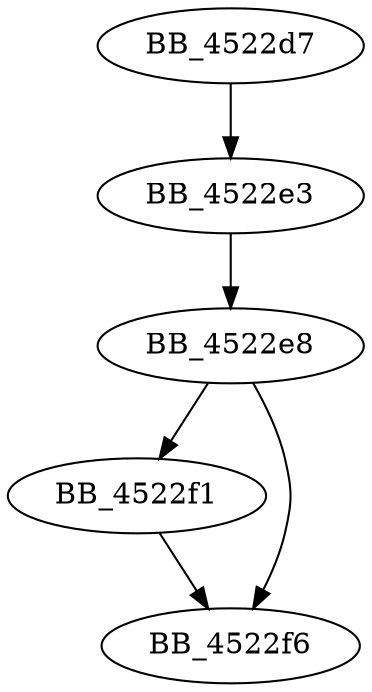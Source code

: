 DiGraph sub_4522D7{
BB_4522d7->BB_4522e3
BB_4522e3->BB_4522e8
BB_4522e8->BB_4522f1
BB_4522e8->BB_4522f6
BB_4522f1->BB_4522f6
}
